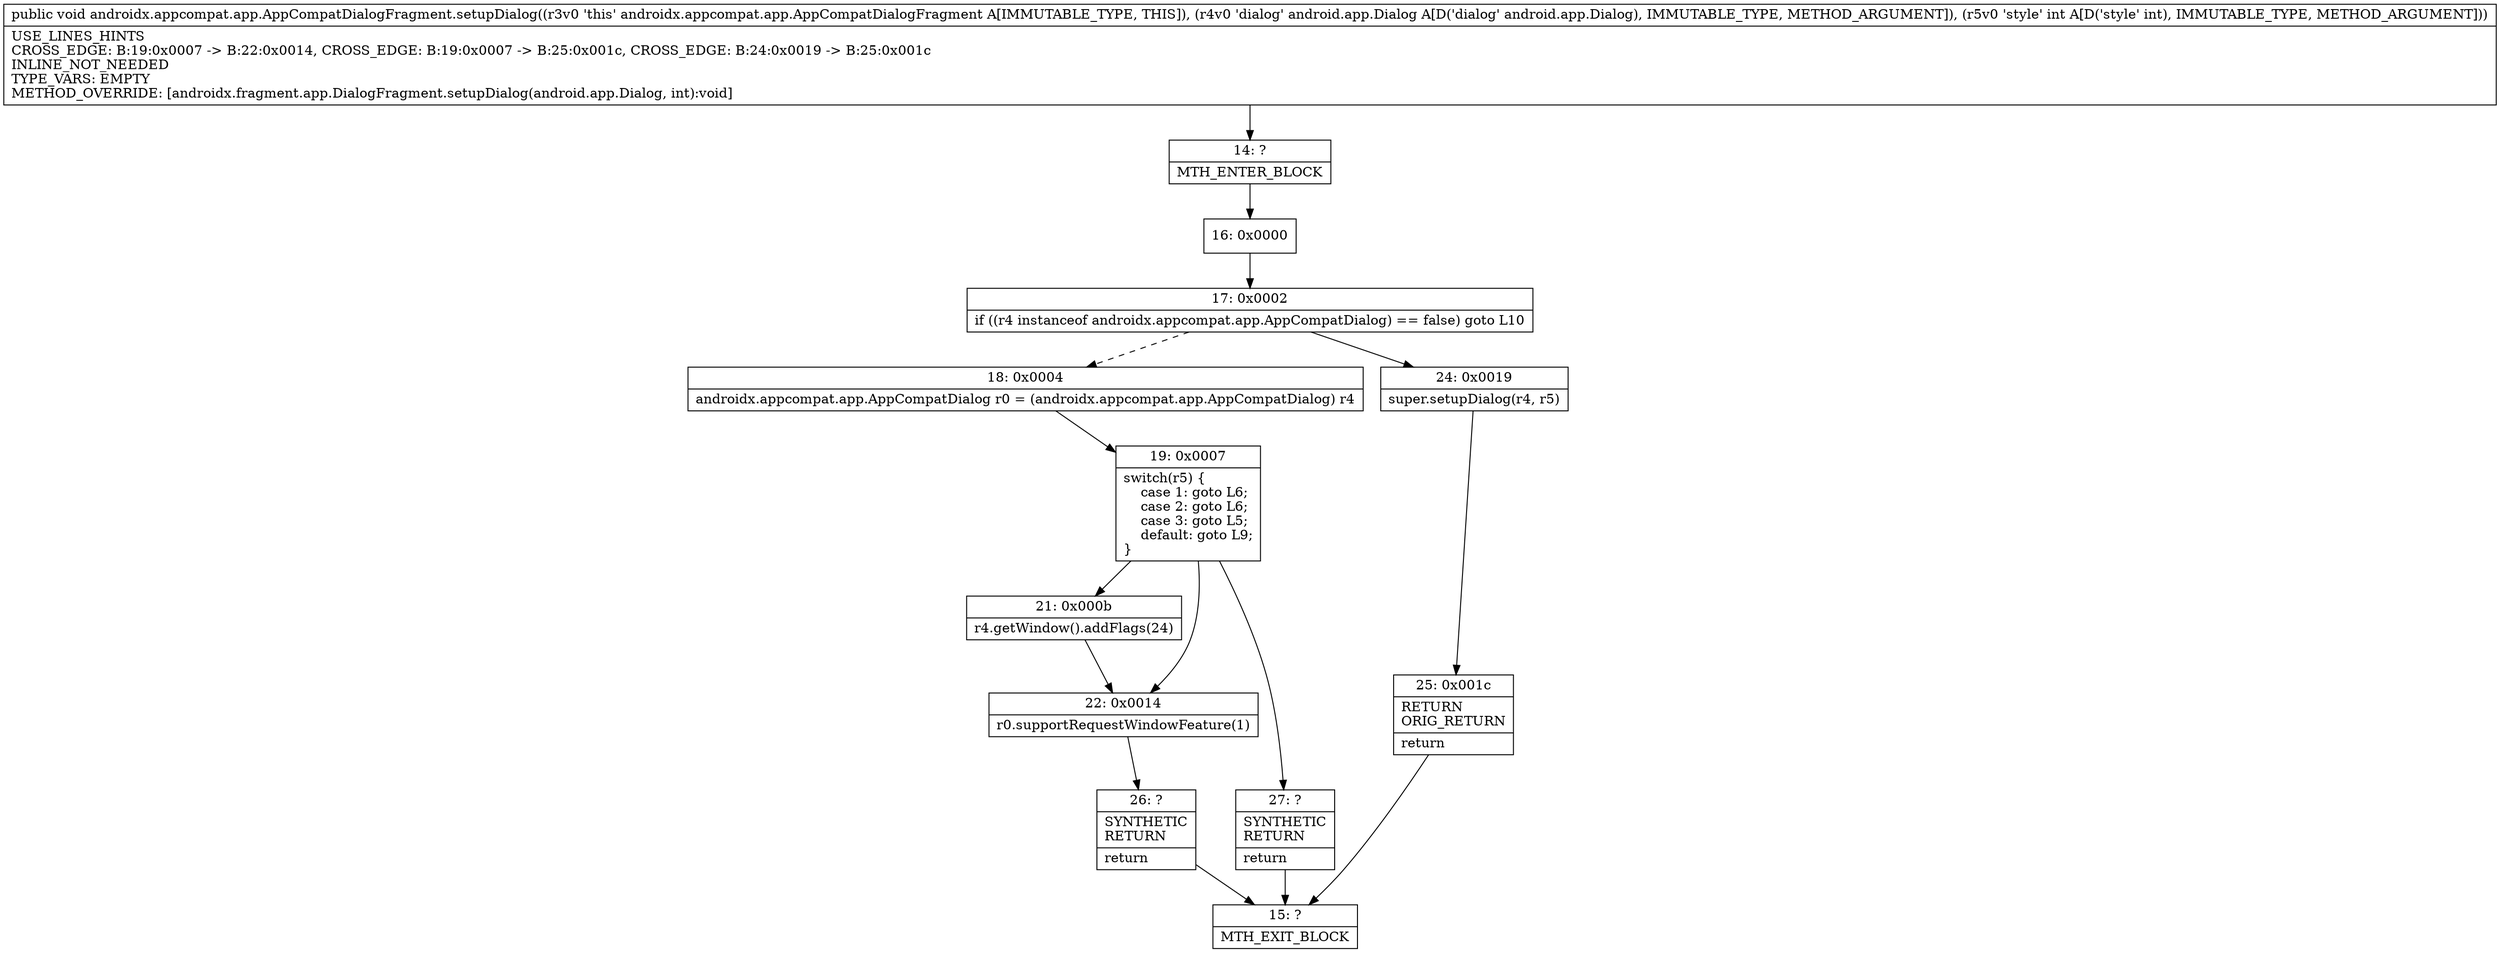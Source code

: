 digraph "CFG forandroidx.appcompat.app.AppCompatDialogFragment.setupDialog(Landroid\/app\/Dialog;I)V" {
Node_14 [shape=record,label="{14\:\ ?|MTH_ENTER_BLOCK\l}"];
Node_16 [shape=record,label="{16\:\ 0x0000}"];
Node_17 [shape=record,label="{17\:\ 0x0002|if ((r4 instanceof androidx.appcompat.app.AppCompatDialog) == false) goto L10\l}"];
Node_18 [shape=record,label="{18\:\ 0x0004|androidx.appcompat.app.AppCompatDialog r0 = (androidx.appcompat.app.AppCompatDialog) r4\l}"];
Node_19 [shape=record,label="{19\:\ 0x0007|switch(r5) \{\l    case 1: goto L6;\l    case 2: goto L6;\l    case 3: goto L5;\l    default: goto L9;\l\}\l}"];
Node_21 [shape=record,label="{21\:\ 0x000b|r4.getWindow().addFlags(24)\l}"];
Node_22 [shape=record,label="{22\:\ 0x0014|r0.supportRequestWindowFeature(1)\l}"];
Node_26 [shape=record,label="{26\:\ ?|SYNTHETIC\lRETURN\l|return\l}"];
Node_15 [shape=record,label="{15\:\ ?|MTH_EXIT_BLOCK\l}"];
Node_27 [shape=record,label="{27\:\ ?|SYNTHETIC\lRETURN\l|return\l}"];
Node_24 [shape=record,label="{24\:\ 0x0019|super.setupDialog(r4, r5)\l}"];
Node_25 [shape=record,label="{25\:\ 0x001c|RETURN\lORIG_RETURN\l|return\l}"];
MethodNode[shape=record,label="{public void androidx.appcompat.app.AppCompatDialogFragment.setupDialog((r3v0 'this' androidx.appcompat.app.AppCompatDialogFragment A[IMMUTABLE_TYPE, THIS]), (r4v0 'dialog' android.app.Dialog A[D('dialog' android.app.Dialog), IMMUTABLE_TYPE, METHOD_ARGUMENT]), (r5v0 'style' int A[D('style' int), IMMUTABLE_TYPE, METHOD_ARGUMENT]))  | USE_LINES_HINTS\lCROSS_EDGE: B:19:0x0007 \-\> B:22:0x0014, CROSS_EDGE: B:19:0x0007 \-\> B:25:0x001c, CROSS_EDGE: B:24:0x0019 \-\> B:25:0x001c\lINLINE_NOT_NEEDED\lTYPE_VARS: EMPTY\lMETHOD_OVERRIDE: [androidx.fragment.app.DialogFragment.setupDialog(android.app.Dialog, int):void]\l}"];
MethodNode -> Node_14;Node_14 -> Node_16;
Node_16 -> Node_17;
Node_17 -> Node_18[style=dashed];
Node_17 -> Node_24;
Node_18 -> Node_19;
Node_19 -> Node_21;
Node_19 -> Node_22;
Node_19 -> Node_27;
Node_21 -> Node_22;
Node_22 -> Node_26;
Node_26 -> Node_15;
Node_27 -> Node_15;
Node_24 -> Node_25;
Node_25 -> Node_15;
}

